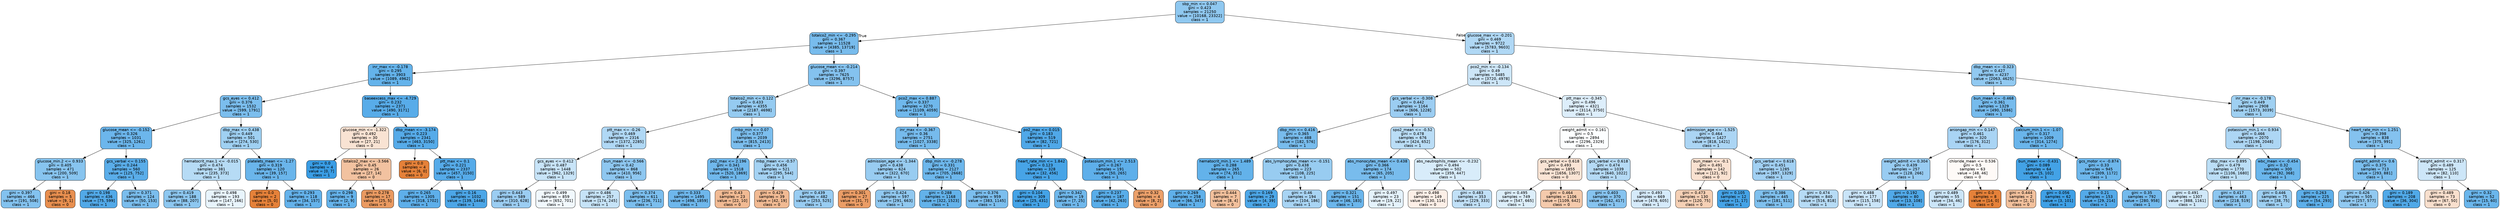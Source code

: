 digraph Tree {
node [shape=box, style="filled, rounded", color="black", fontname="helvetica"] ;
edge [fontname="helvetica"] ;
0 [label="sbp_min <= 0.047\ngini = 0.423\nsamples = 21250\nvalue = [10168, 23322]\nclass = 1", fillcolor="#8fc8f0"] ;
1 [label="totalco2_min <= -0.295\ngini = 0.367\nsamples = 11528\nvalue = [4385, 13719]\nclass = 1", fillcolor="#78bced"] ;
0 -> 1 [labeldistance=2.5, labelangle=45, headlabel="True"] ;
2 [label="inr_max <= -0.178\ngini = 0.295\nsamples = 3903\nvalue = [1089, 4962]\nclass = 1", fillcolor="#64b3eb"] ;
1 -> 2 ;
3 [label="gcs_eyes <= 0.412\ngini = 0.376\nsamples = 1532\nvalue = [599, 1791]\nclass = 1", fillcolor="#7bbeee"] ;
2 -> 3 ;
4 [label="glucose_mean <= -0.152\ngini = 0.326\nsamples = 1031\nvalue = [325, 1261]\nclass = 1", fillcolor="#6cb6ec"] ;
3 -> 4 ;
5 [label="glucose_min.2 <= 0.933\ngini = 0.405\nsamples = 471\nvalue = [200, 509]\nclass = 1", fillcolor="#87c4ef"] ;
4 -> 5 ;
6 [label="gini = 0.397\nsamples = 466\nvalue = [191, 508]\nclass = 1", fillcolor="#83c2ef"] ;
5 -> 6 ;
7 [label="gini = 0.18\nsamples = 5\nvalue = [9, 1]\nclass = 0", fillcolor="#e88f4f"] ;
5 -> 7 ;
8 [label="gcs_verbal <= 0.155\ngini = 0.244\nsamples = 560\nvalue = [125, 752]\nclass = 1", fillcolor="#5aade9"] ;
4 -> 8 ;
9 [label="gini = 0.198\nsamples = 436\nvalue = [75, 599]\nclass = 1", fillcolor="#52a9e8"] ;
8 -> 9 ;
10 [label="gini = 0.371\nsamples = 124\nvalue = [50, 153]\nclass = 1", fillcolor="#7abded"] ;
8 -> 10 ;
11 [label="dbp_max <= 0.438\ngini = 0.449\nsamples = 501\nvalue = [274, 530]\nclass = 1", fillcolor="#9fd0f2"] ;
3 -> 11 ;
12 [label="hematocrit_max.1 <= -0.015\ngini = 0.474\nsamples = 381\nvalue = [235, 373]\nclass = 1", fillcolor="#b6dbf5"] ;
11 -> 12 ;
13 [label="gini = 0.419\nsamples = 188\nvalue = [88, 207]\nclass = 1", fillcolor="#8dc7f0"] ;
12 -> 13 ;
14 [label="gini = 0.498\nsamples = 193\nvalue = [147, 166]\nclass = 1", fillcolor="#e8f4fc"] ;
12 -> 14 ;
15 [label="platelets_mean <= -1.27\ngini = 0.319\nsamples = 120\nvalue = [39, 157]\nclass = 1", fillcolor="#6ab5eb"] ;
11 -> 15 ;
16 [label="gini = 0.0\nsamples = 2\nvalue = [5, 0]\nclass = 0", fillcolor="#e58139"] ;
15 -> 16 ;
17 [label="gini = 0.293\nsamples = 118\nvalue = [34, 157]\nclass = 1", fillcolor="#64b2eb"] ;
15 -> 17 ;
18 [label="baseexcess_max <= -4.729\ngini = 0.232\nsamples = 2371\nvalue = [490, 3171]\nclass = 1", fillcolor="#58ace9"] ;
2 -> 18 ;
19 [label="glucose_min <= -1.322\ngini = 0.492\nsamples = 30\nvalue = [27, 21]\nclass = 0", fillcolor="#f9e3d3"] ;
18 -> 19 ;
20 [label="gini = 0.0\nsamples = 4\nvalue = [0, 7]\nclass = 1", fillcolor="#399de5"] ;
19 -> 20 ;
21 [label="totalco2_max <= -3.566\ngini = 0.45\nsamples = 26\nvalue = [27, 14]\nclass = 0", fillcolor="#f2c2a0"] ;
19 -> 21 ;
22 [label="gini = 0.298\nsamples = 9\nvalue = [2, 9]\nclass = 1", fillcolor="#65b3eb"] ;
21 -> 22 ;
23 [label="gini = 0.278\nsamples = 17\nvalue = [25, 5]\nclass = 0", fillcolor="#ea9a61"] ;
21 -> 23 ;
24 [label="dbp_mean <= -3.174\ngini = 0.223\nsamples = 2341\nvalue = [463, 3150]\nclass = 1", fillcolor="#56abe9"] ;
18 -> 24 ;
25 [label="gini = 0.0\nsamples = 4\nvalue = [6, 0]\nclass = 0", fillcolor="#e58139"] ;
24 -> 25 ;
26 [label="ptt_max <= 0.1\ngini = 0.221\nsamples = 2337\nvalue = [457, 3150]\nclass = 1", fillcolor="#56abe9"] ;
24 -> 26 ;
27 [label="gini = 0.265\nsamples = 1305\nvalue = [318, 1702]\nclass = 1", fillcolor="#5eafea"] ;
26 -> 27 ;
28 [label="gini = 0.16\nsamples = 1032\nvalue = [139, 1448]\nclass = 1", fillcolor="#4ca6e7"] ;
26 -> 28 ;
29 [label="glucose_mean <= -0.214\ngini = 0.397\nsamples = 7625\nvalue = [3296, 8757]\nclass = 1", fillcolor="#84c2ef"] ;
1 -> 29 ;
30 [label="totalco2_min <= 0.122\ngini = 0.433\nsamples = 4355\nvalue = [2187, 4698]\nclass = 1", fillcolor="#95cbf1"] ;
29 -> 30 ;
31 [label="ptt_max <= -0.26\ngini = 0.469\nsamples = 2316\nvalue = [1372, 2285]\nclass = 1", fillcolor="#b0d8f5"] ;
30 -> 31 ;
32 [label="gcs_eyes <= 0.412\ngini = 0.487\nsamples = 1448\nvalue = [962, 1329]\nclass = 1", fillcolor="#c8e4f8"] ;
31 -> 32 ;
33 [label="gini = 0.443\nsamples = 589\nvalue = [310, 628]\nclass = 1", fillcolor="#9bcdf2"] ;
32 -> 33 ;
34 [label="gini = 0.499\nsamples = 859\nvalue = [652, 701]\nclass = 1", fillcolor="#f1f8fd"] ;
32 -> 34 ;
35 [label="bun_mean <= -0.566\ngini = 0.42\nsamples = 868\nvalue = [410, 956]\nclass = 1", fillcolor="#8ec7f0"] ;
31 -> 35 ;
36 [label="gini = 0.486\nsamples = 257\nvalue = [174, 245]\nclass = 1", fillcolor="#c6e3f7"] ;
35 -> 36 ;
37 [label="gini = 0.374\nsamples = 611\nvalue = [236, 711]\nclass = 1", fillcolor="#7bbeee"] ;
35 -> 37 ;
38 [label="mbp_min <= 0.07\ngini = 0.377\nsamples = 2039\nvalue = [815, 2413]\nclass = 1", fillcolor="#7cbeee"] ;
30 -> 38 ;
39 [label="po2_max <= 2.196\ngini = 0.341\nsamples = 1518\nvalue = [520, 1869]\nclass = 1", fillcolor="#70b8ec"] ;
38 -> 39 ;
40 [label="gini = 0.333\nsamples = 1495\nvalue = [498, 1859]\nclass = 1", fillcolor="#6eb7ec"] ;
39 -> 40 ;
41 [label="gini = 0.43\nsamples = 23\nvalue = [22, 10]\nclass = 0", fillcolor="#f1ba93"] ;
39 -> 41 ;
42 [label="mbp_mean <= -0.57\ngini = 0.456\nsamples = 521\nvalue = [295, 544]\nclass = 1", fillcolor="#a4d2f3"] ;
38 -> 42 ;
43 [label="gini = 0.429\nsamples = 39\nvalue = [42, 19]\nclass = 0", fillcolor="#f1ba93"] ;
42 -> 43 ;
44 [label="gini = 0.439\nsamples = 482\nvalue = [253, 525]\nclass = 1", fillcolor="#98ccf2"] ;
42 -> 44 ;
45 [label="pco2_max <= 0.887\ngini = 0.337\nsamples = 3270\nvalue = [1109, 4059]\nclass = 1", fillcolor="#6fb8ec"] ;
29 -> 45 ;
46 [label="inr_max <= -0.367\ngini = 0.36\nsamples = 2751\nvalue = [1027, 3338]\nclass = 1", fillcolor="#76bbed"] ;
45 -> 46 ;
47 [label="admission_age <= -1.344\ngini = 0.438\nsamples = 624\nvalue = [322, 670]\nclass = 1", fillcolor="#98ccf1"] ;
46 -> 47 ;
48 [label="gini = 0.301\nsamples = 27\nvalue = [31, 7]\nclass = 0", fillcolor="#eb9d66"] ;
47 -> 48 ;
49 [label="gini = 0.424\nsamples = 597\nvalue = [291, 663]\nclass = 1", fillcolor="#90c8f0"] ;
47 -> 49 ;
50 [label="dbp_min <= -0.278\ngini = 0.331\nsamples = 2127\nvalue = [705, 2668]\nclass = 1", fillcolor="#6db7ec"] ;
46 -> 50 ;
51 [label="gini = 0.288\nsamples = 1168\nvalue = [322, 1523]\nclass = 1", fillcolor="#63b2ea"] ;
50 -> 51 ;
52 [label="gini = 0.376\nsamples = 959\nvalue = [383, 1145]\nclass = 1", fillcolor="#7bbeee"] ;
50 -> 52 ;
53 [label="po2_max <= 0.015\ngini = 0.183\nsamples = 519\nvalue = [82, 721]\nclass = 1", fillcolor="#50a8e8"] ;
45 -> 53 ;
54 [label="heart_rate_min <= 1.842\ngini = 0.123\nsamples = 328\nvalue = [32, 456]\nclass = 1", fillcolor="#47a4e7"] ;
53 -> 54 ;
55 [label="gini = 0.104\nsamples = 309\nvalue = [25, 431]\nclass = 1", fillcolor="#44a3e7"] ;
54 -> 55 ;
56 [label="gini = 0.342\nsamples = 19\nvalue = [7, 25]\nclass = 1", fillcolor="#70b8ec"] ;
54 -> 56 ;
57 [label="potassium_min.1 <= 2.513\ngini = 0.267\nsamples = 191\nvalue = [50, 265]\nclass = 1", fillcolor="#5eafea"] ;
53 -> 57 ;
58 [label="gini = 0.237\nsamples = 187\nvalue = [42, 263]\nclass = 1", fillcolor="#59ade9"] ;
57 -> 58 ;
59 [label="gini = 0.32\nsamples = 4\nvalue = [8, 2]\nclass = 0", fillcolor="#eca06a"] ;
57 -> 59 ;
60 [label="glucose_max <= -0.201\ngini = 0.469\nsamples = 9722\nvalue = [5783, 9603]\nclass = 1", fillcolor="#b0d8f5"] ;
0 -> 60 [labeldistance=2.5, labelangle=-45, headlabel="False"] ;
61 [label="pco2_min <= -0.134\ngini = 0.49\nsamples = 5485\nvalue = [3720, 4978]\nclass = 1", fillcolor="#cde6f8"] ;
60 -> 61 ;
62 [label="gcs_verbal <= -0.308\ngini = 0.442\nsamples = 1164\nvalue = [606, 1228]\nclass = 1", fillcolor="#9bcdf2"] ;
61 -> 62 ;
63 [label="dbp_min <= 0.416\ngini = 0.365\nsamples = 488\nvalue = [182, 576]\nclass = 1", fillcolor="#78bced"] ;
62 -> 63 ;
64 [label="hematocrit_min.1 <= 1.489\ngini = 0.288\nsamples = 265\nvalue = [74, 351]\nclass = 1", fillcolor="#63b2ea"] ;
63 -> 64 ;
65 [label="gini = 0.269\nsamples = 258\nvalue = [66, 347]\nclass = 1", fillcolor="#5fb0ea"] ;
64 -> 65 ;
66 [label="gini = 0.444\nsamples = 7\nvalue = [8, 4]\nclass = 0", fillcolor="#f2c09c"] ;
64 -> 66 ;
67 [label="abs_lymphocytes_mean <= -0.151\ngini = 0.438\nsamples = 223\nvalue = [108, 225]\nclass = 1", fillcolor="#98ccf1"] ;
63 -> 67 ;
68 [label="gini = 0.169\nsamples = 29\nvalue = [4, 39]\nclass = 1", fillcolor="#4da7e8"] ;
67 -> 68 ;
69 [label="gini = 0.46\nsamples = 194\nvalue = [104, 186]\nclass = 1", fillcolor="#a8d4f4"] ;
67 -> 69 ;
70 [label="spo2_mean <= -0.52\ngini = 0.478\nsamples = 676\nvalue = [424, 652]\nclass = 1", fillcolor="#baddf6"] ;
62 -> 70 ;
71 [label="abs_monocytes_mean <= 0.438\ngini = 0.366\nsamples = 174\nvalue = [65, 205]\nclass = 1", fillcolor="#78bced"] ;
70 -> 71 ;
72 [label="gini = 0.321\nsamples = 151\nvalue = [46, 183]\nclass = 1", fillcolor="#6bb6ec"] ;
71 -> 72 ;
73 [label="gini = 0.497\nsamples = 23\nvalue = [19, 22]\nclass = 1", fillcolor="#e4f2fb"] ;
71 -> 73 ;
74 [label="abs_neutrophils_mean <= -0.232\ngini = 0.494\nsamples = 502\nvalue = [359, 447]\nclass = 1", fillcolor="#d8ecfa"] ;
70 -> 74 ;
75 [label="gini = 0.498\nsamples = 149\nvalue = [130, 114]\nclass = 0", fillcolor="#fcefe7"] ;
74 -> 75 ;
76 [label="gini = 0.483\nsamples = 353\nvalue = [229, 333]\nclass = 1", fillcolor="#c1e0f7"] ;
74 -> 76 ;
77 [label="ptt_max <= -0.345\ngini = 0.496\nsamples = 4321\nvalue = [3114, 3750]\nclass = 1", fillcolor="#ddeefb"] ;
61 -> 77 ;
78 [label="weight_admit <= 0.161\ngini = 0.5\nsamples = 2894\nvalue = [2296, 2329]\nclass = 1", fillcolor="#fcfeff"] ;
77 -> 78 ;
79 [label="gcs_verbal <= 0.618\ngini = 0.493\nsamples = 1855\nvalue = [1656, 1307]\nclass = 0", fillcolor="#fae4d5"] ;
78 -> 79 ;
80 [label="gini = 0.495\nsamples = 749\nvalue = [547, 665]\nclass = 1", fillcolor="#dceefa"] ;
79 -> 80 ;
81 [label="gini = 0.464\nsamples = 1106\nvalue = [1109, 642]\nclass = 0", fillcolor="#f4caac"] ;
79 -> 81 ;
82 [label="gcs_verbal <= 0.618\ngini = 0.474\nsamples = 1039\nvalue = [640, 1022]\nclass = 1", fillcolor="#b5daf5"] ;
78 -> 82 ;
83 [label="gini = 0.403\nsamples = 370\nvalue = [162, 417]\nclass = 1", fillcolor="#86c3ef"] ;
82 -> 83 ;
84 [label="gini = 0.493\nsamples = 669\nvalue = [478, 605]\nclass = 1", fillcolor="#d5eafa"] ;
82 -> 84 ;
85 [label="admission_age <= -1.525\ngini = 0.464\nsamples = 1427\nvalue = [818, 1421]\nclass = 1", fillcolor="#abd5f4"] ;
77 -> 85 ;
86 [label="bun_mean <= -0.1\ngini = 0.491\nsamples = 142\nvalue = [121, 92]\nclass = 0", fillcolor="#f9e1d0"] ;
85 -> 86 ;
87 [label="gini = 0.473\nsamples = 130\nvalue = [120, 75]\nclass = 0", fillcolor="#f5d0b5"] ;
86 -> 87 ;
88 [label="gini = 0.105\nsamples = 12\nvalue = [1, 17]\nclass = 1", fillcolor="#45a3e7"] ;
86 -> 88 ;
89 [label="gcs_verbal <= 0.618\ngini = 0.451\nsamples = 1285\nvalue = [697, 1329]\nclass = 1", fillcolor="#a1d0f3"] ;
85 -> 89 ;
90 [label="gini = 0.386\nsamples = 445\nvalue = [181, 511]\nclass = 1", fillcolor="#7fc0ee"] ;
89 -> 90 ;
91 [label="gini = 0.474\nsamples = 840\nvalue = [516, 818]\nclass = 1", fillcolor="#b6dbf5"] ;
89 -> 91 ;
92 [label="dbp_mean <= -0.323\ngini = 0.427\nsamples = 4237\nvalue = [2063, 4625]\nclass = 1", fillcolor="#91c9f1"] ;
60 -> 92 ;
93 [label="bun_mean <= -0.468\ngini = 0.361\nsamples = 1329\nvalue = [490, 1586]\nclass = 1", fillcolor="#76bbed"] ;
92 -> 93 ;
94 [label="aniongap_min <= 0.147\ngini = 0.461\nsamples = 320\nvalue = [176, 312]\nclass = 1", fillcolor="#a9d4f4"] ;
93 -> 94 ;
95 [label="weight_admit <= 0.304\ngini = 0.439\nsamples = 257\nvalue = [128, 266]\nclass = 1", fillcolor="#98ccf2"] ;
94 -> 95 ;
96 [label="gini = 0.488\nsamples = 177\nvalue = [115, 158]\nclass = 1", fillcolor="#c9e4f8"] ;
95 -> 96 ;
97 [label="gini = 0.192\nsamples = 80\nvalue = [13, 108]\nclass = 1", fillcolor="#51a9e8"] ;
95 -> 97 ;
98 [label="chloride_mean <= 0.536\ngini = 0.5\nsamples = 63\nvalue = [48, 46]\nclass = 0", fillcolor="#fefaf7"] ;
94 -> 98 ;
99 [label="gini = 0.489\nsamples = 55\nvalue = [34, 46]\nclass = 1", fillcolor="#cbe5f8"] ;
98 -> 99 ;
100 [label="gini = 0.0\nsamples = 8\nvalue = [14, 0]\nclass = 0", fillcolor="#e58139"] ;
98 -> 100 ;
101 [label="calcium_min.1 <= -1.07\ngini = 0.317\nsamples = 1009\nvalue = [314, 1274]\nclass = 1", fillcolor="#6ab5eb"] ;
93 -> 101 ;
102 [label="bun_mean <= -0.431\ngini = 0.089\nsamples = 64\nvalue = [5, 102]\nclass = 1", fillcolor="#43a2e6"] ;
101 -> 102 ;
103 [label="gini = 0.444\nsamples = 2\nvalue = [2, 1]\nclass = 0", fillcolor="#f2c09c"] ;
102 -> 103 ;
104 [label="gini = 0.056\nsamples = 62\nvalue = [3, 101]\nclass = 1", fillcolor="#3fa0e6"] ;
102 -> 104 ;
105 [label="gcs_motor <= -0.874\ngini = 0.33\nsamples = 945\nvalue = [309, 1172]\nclass = 1", fillcolor="#6db7ec"] ;
101 -> 105 ;
106 [label="gini = 0.21\nsamples = 153\nvalue = [29, 214]\nclass = 1", fillcolor="#54aae9"] ;
105 -> 106 ;
107 [label="gini = 0.35\nsamples = 792\nvalue = [280, 958]\nclass = 1", fillcolor="#73baed"] ;
105 -> 107 ;
108 [label="inr_max <= -0.178\ngini = 0.449\nsamples = 2908\nvalue = [1573, 3039]\nclass = 1", fillcolor="#9fd0f2"] ;
92 -> 108 ;
109 [label="potassium_min.1 <= 0.934\ngini = 0.466\nsamples = 2070\nvalue = [1198, 2048]\nclass = 1", fillcolor="#add6f4"] ;
108 -> 109 ;
110 [label="dbp_max <= 0.895\ngini = 0.479\nsamples = 1770\nvalue = [1106, 1680]\nclass = 1", fillcolor="#bbdef6"] ;
109 -> 110 ;
111 [label="gini = 0.491\nsamples = 1307\nvalue = [888, 1161]\nclass = 1", fillcolor="#d0e8f9"] ;
110 -> 111 ;
112 [label="gini = 0.417\nsamples = 463\nvalue = [218, 519]\nclass = 1", fillcolor="#8cc6f0"] ;
110 -> 112 ;
113 [label="wbc_mean <= -0.454\ngini = 0.32\nsamples = 300\nvalue = [92, 368]\nclass = 1", fillcolor="#6ab6ec"] ;
109 -> 113 ;
114 [label="gini = 0.446\nsamples = 75\nvalue = [38, 75]\nclass = 1", fillcolor="#9dcff2"] ;
113 -> 114 ;
115 [label="gini = 0.263\nsamples = 225\nvalue = [54, 293]\nclass = 1", fillcolor="#5dafea"] ;
113 -> 115 ;
116 [label="heart_rate_min <= 1.251\ngini = 0.398\nsamples = 838\nvalue = [375, 991]\nclass = 1", fillcolor="#84c2ef"] ;
108 -> 116 ;
117 [label="weight_admit <= 0.6\ngini = 0.375\nsamples = 713\nvalue = [293, 881]\nclass = 1", fillcolor="#7bbeee"] ;
116 -> 117 ;
118 [label="gini = 0.426\nsamples = 505\nvalue = [257, 577]\nclass = 1", fillcolor="#91c9f1"] ;
117 -> 118 ;
119 [label="gini = 0.189\nsamples = 208\nvalue = [36, 304]\nclass = 1", fillcolor="#50a9e8"] ;
117 -> 119 ;
120 [label="weight_admit <= 0.317\ngini = 0.489\nsamples = 125\nvalue = [82, 110]\nclass = 1", fillcolor="#cde6f8"] ;
116 -> 120 ;
121 [label="gini = 0.489\nsamples = 73\nvalue = [67, 50]\nclass = 0", fillcolor="#f8dfcd"] ;
120 -> 121 ;
122 [label="gini = 0.32\nsamples = 52\nvalue = [15, 60]\nclass = 1", fillcolor="#6ab6ec"] ;
120 -> 122 ;
}